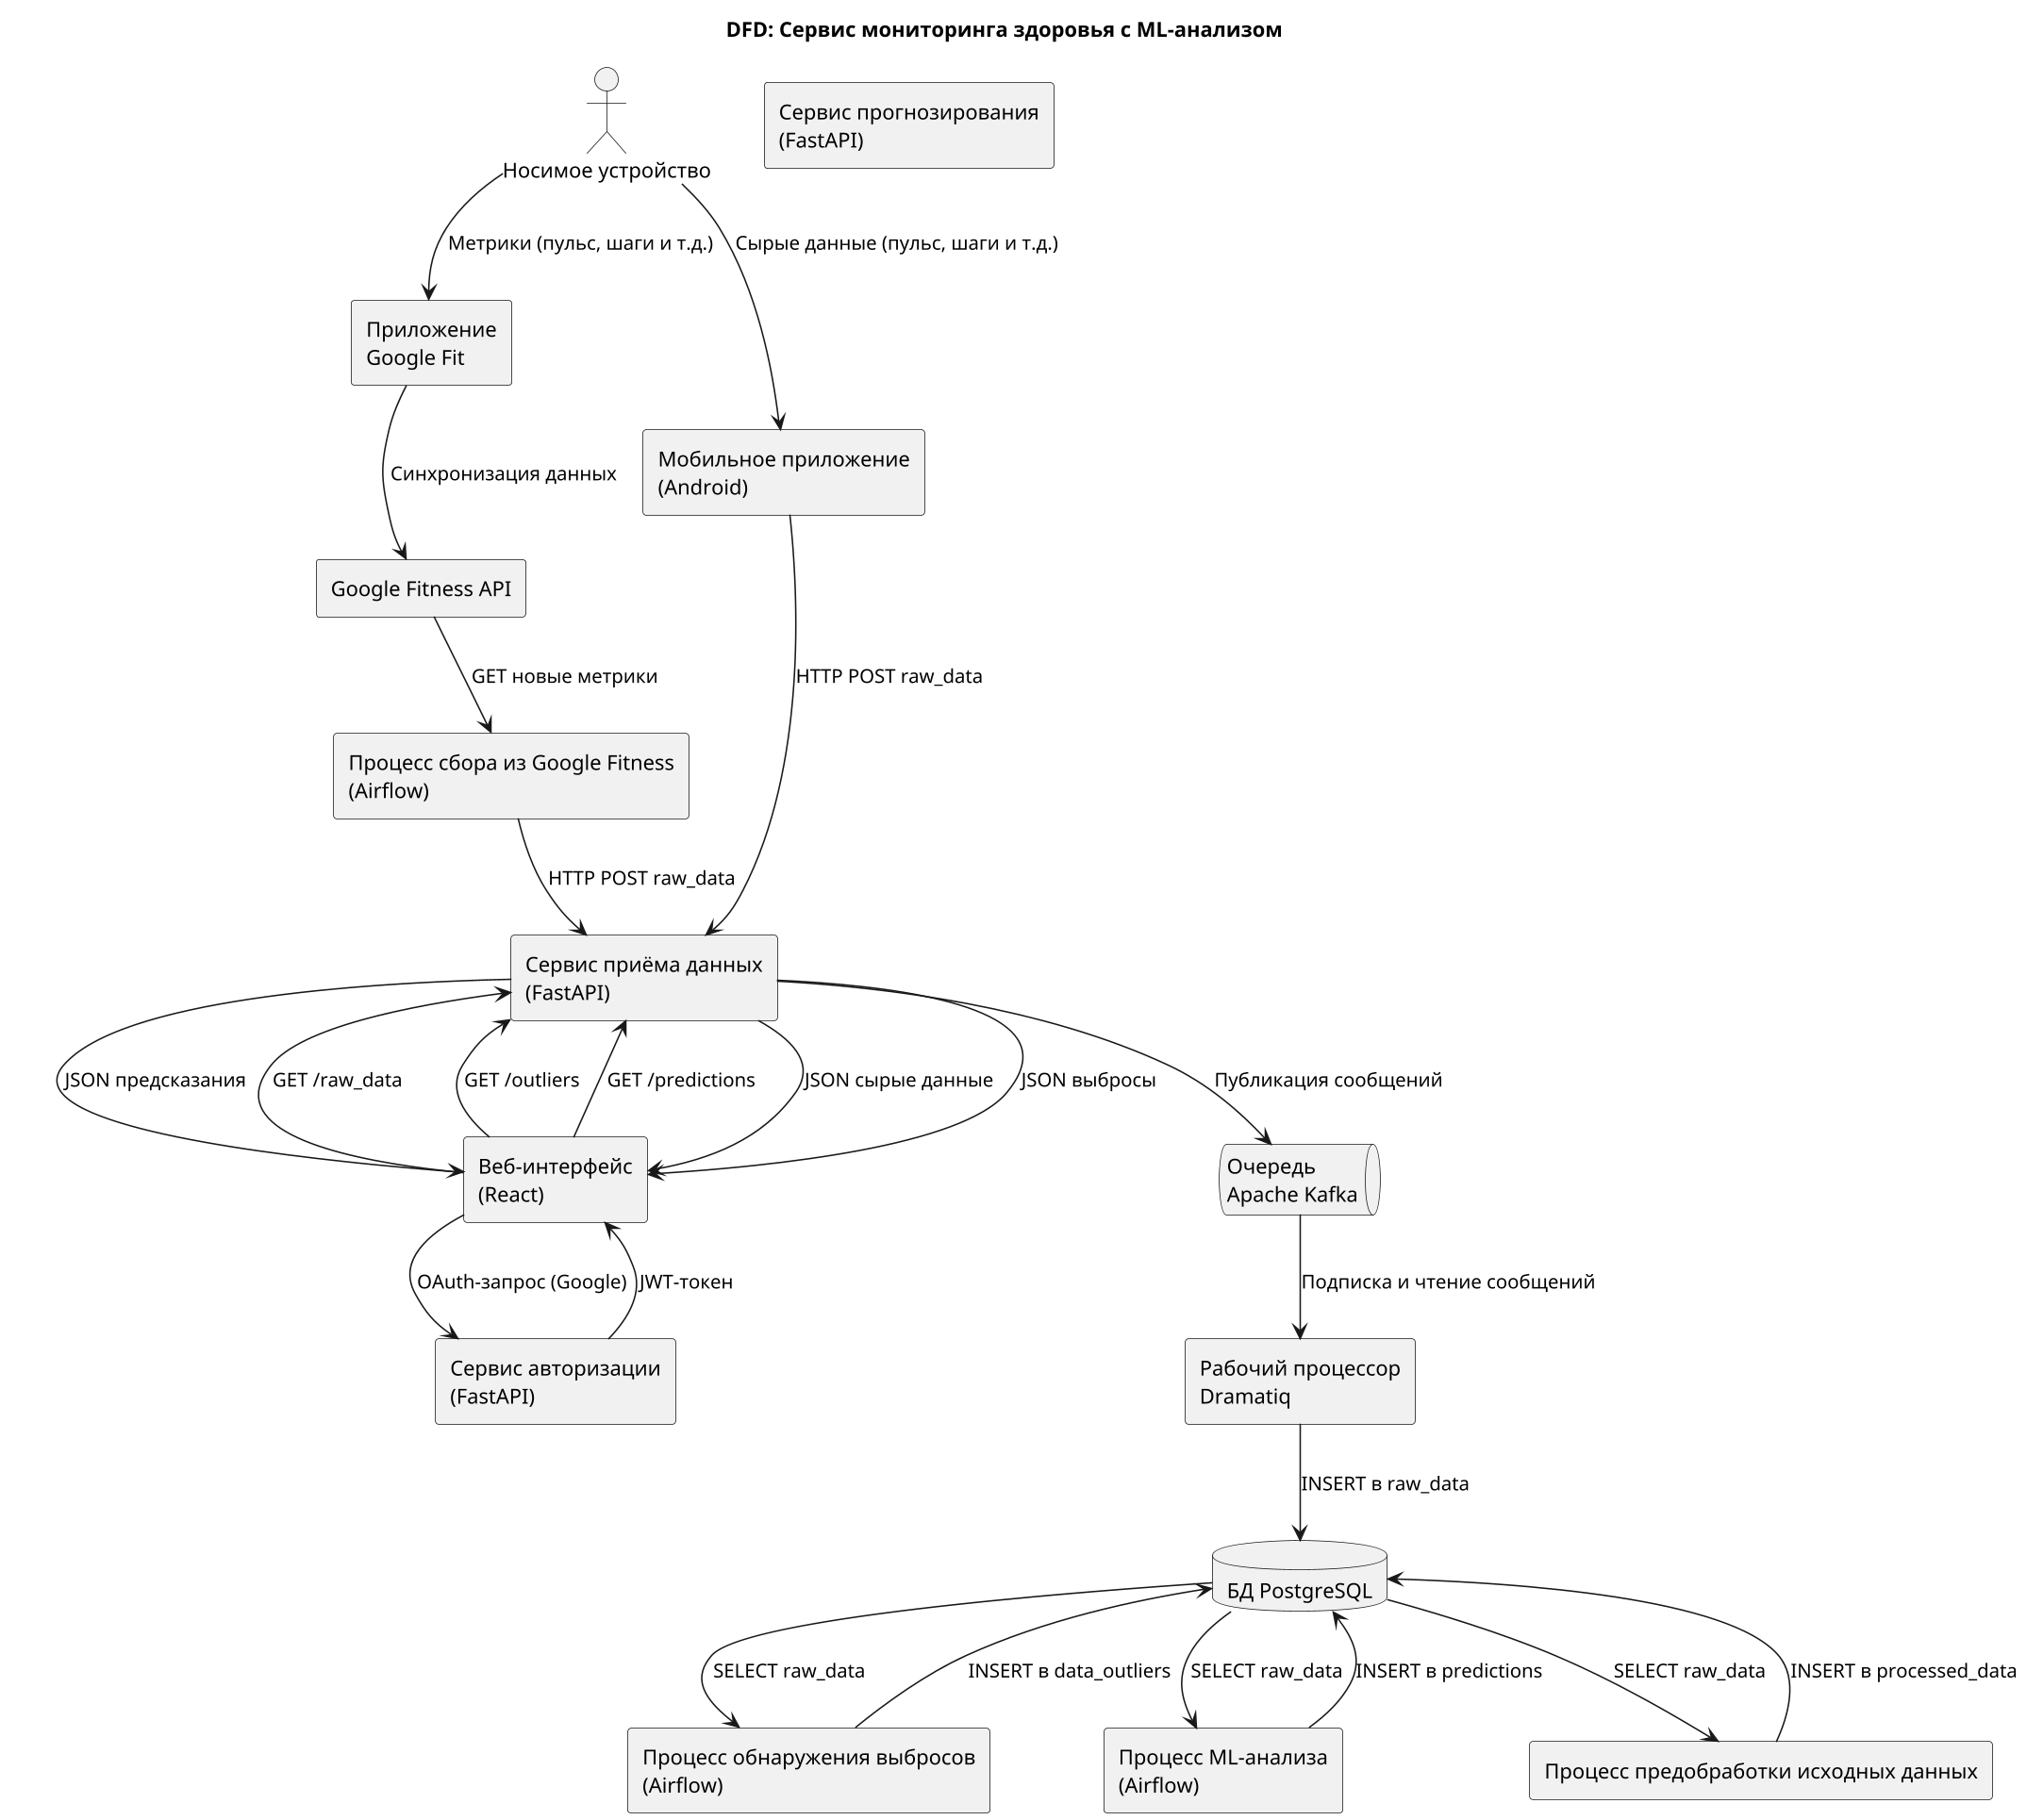 @startuml
!define AWSPUML https://raw.githubusercontent.com/awslabs/aws-icons-for-plantuml/v14.0/LATEST/AWSPUML
skinparam dpi 150
title DFD: Сервис мониторинга здоровья с ML‑анализом

actor "Носимое устройство" as Wearable

rectangle "Приложение\nGoogle Fit" as GFitApp
rectangle "Google Fitness API" as GFitAPI

rectangle "Мобильное приложение\n(Android)" as Mobile
rectangle "Веб‑интерфейс\n(React)" as Web

rectangle "Сервис авторизации\n(FastAPI)" as Auth
rectangle "Сервис приёма данных\n(FastAPI)" as Ingest
queue "Очередь\nApache Kafka" as Kafka
rectangle "Рабочий процессор\nDramatiq" as Worker
database "БД PostgreSQL" as DB

rectangle "Процесс сбора из Google Fitness\n(Airflow)" as AirflowG
rectangle "Процесс обнаружения выбросов\n(Airflow)" as Airflow1
rectangle "Процесс ML‑анализа\n(Airflow)" as Airflow2
rectangle "Процесс предобработки исходных данных" as Airflow3

rectangle "Сервис прогнозирования\n(FastAPI)" as PredService

' Поток данных от носимого устройства напрямую в мобильное приложение
Wearable --> Mobile             : Сырые данные (пульс, шаги и т.д.)

' Поток данных из носимого устройства через Google Fit
Wearable --> GFitApp           : Метрики (пульс, шаги и т.д.)
GFitApp --> GFitAPI            : Синхронизация данных

' Сбор данных из Google Fitness API через Airflow
GFitAPI --> AirflowG           : GET новые метрики
AirflowG --> Ingest            : HTTP POST raw_data

' Прямая отправка из мобильного приложения
Mobile --> Ingest              : HTTP POST raw_data

' Аутентификация пользователя
Web --> Auth                   : OAuth‑запрос (Google)
Auth --> Web                   : JWT‑токен

' Ингест и очередь
Ingest --> Kafka               : Публикация сообщений
Kafka --> Worker               : Подписка и чтение сообщений
Worker --> DB                  : INSERT в raw_data

' Обнаружение выбросов
DB --> Airflow1                : SELECT raw_data
Airflow1 --> DB                : INSERT в data_outliers

' ML‑анализ
DB --> Airflow2                : SELECT raw_data
Airflow2 --> DB                : INSERT в predictions


' preparation
DB --> Airflow3                : SELECT raw_data
Airflow3 --> DB                : INSERT в processed_data

' Фронтенд получает данные от сервиса приёма
Web --> Ingest                 : GET /raw_data
Ingest --> Web                 : JSON сырые данные

Web --> Ingest                 : GET /outliers
Ingest --> Web                 : JSON выбросы

Web --> Ingest                 : GET /predictions
Ingest --> Web                 : JSON предсказания

@enduml
